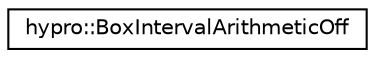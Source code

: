 digraph "Graphical Class Hierarchy"
{
  edge [fontname="Helvetica",fontsize="10",labelfontname="Helvetica",labelfontsize="10"];
  node [fontname="Helvetica",fontsize="10",shape=record];
  rankdir="LR";
  Node1 [label="hypro::BoxIntervalArithmeticOff",height=0.2,width=0.4,color="black", fillcolor="white", style="filled",URL="$structhypro_1_1BoxIntervalArithmeticOff.html"];
}
